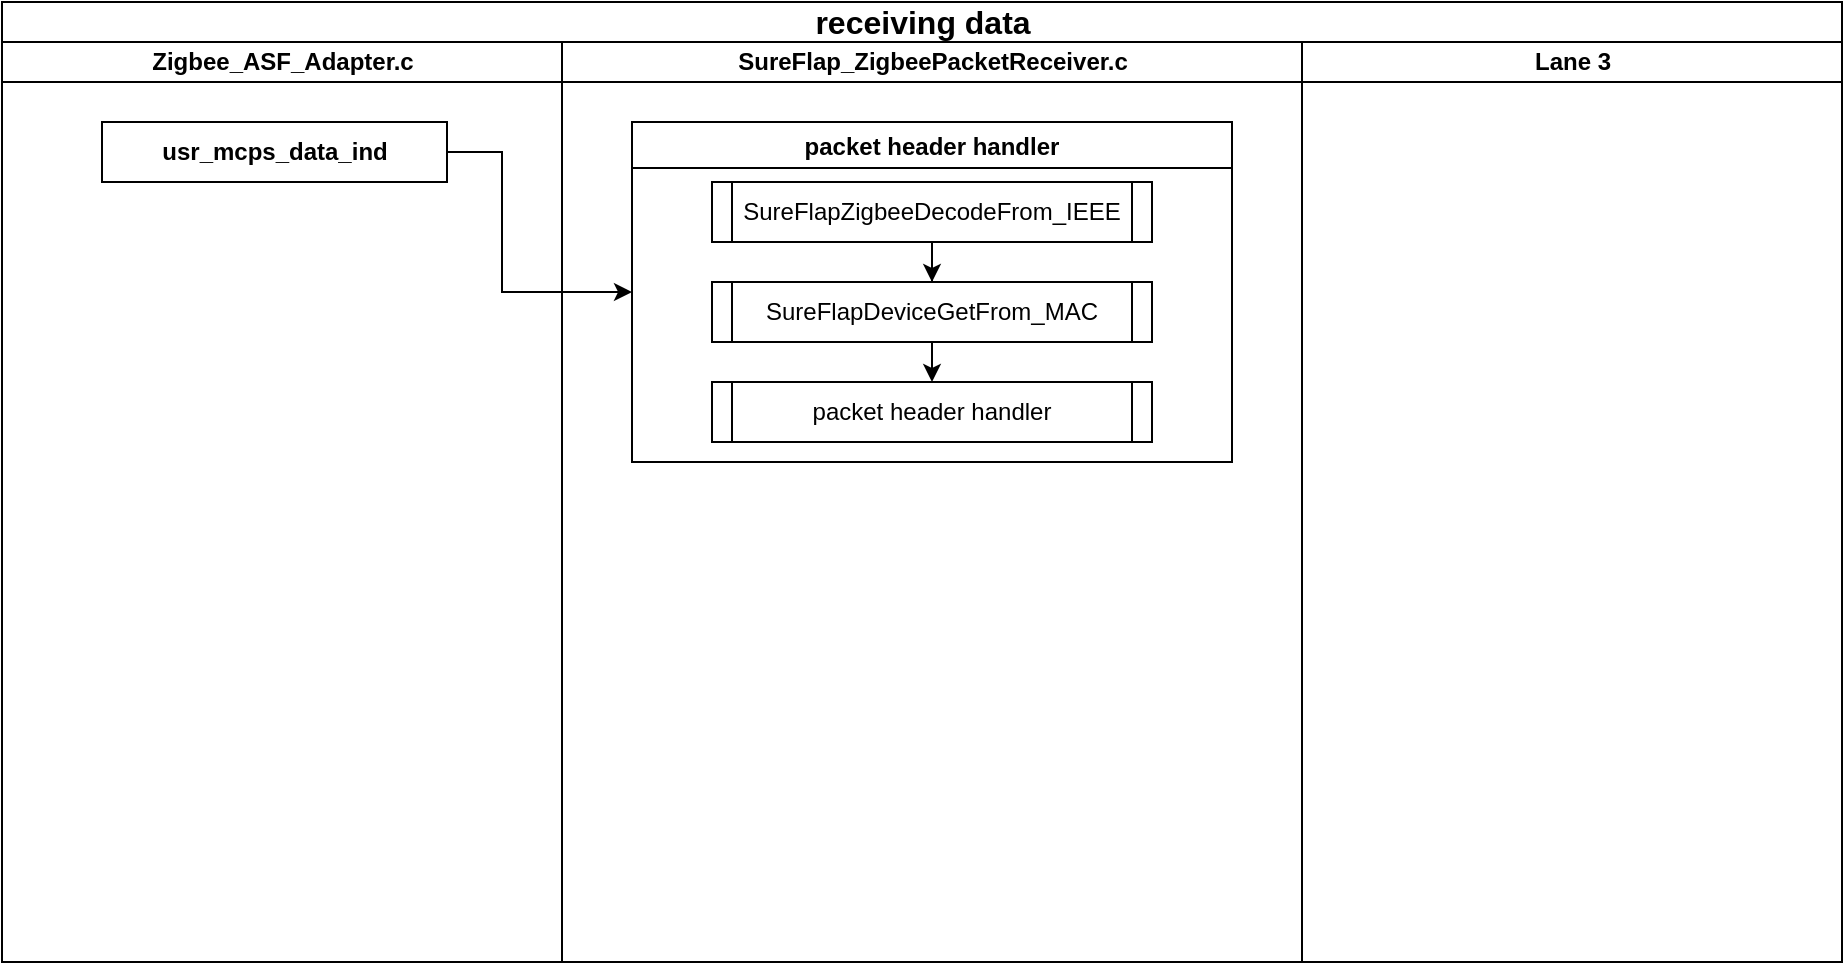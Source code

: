 <mxfile version="20.7.4" type="device" pages="2"><diagram id="hz0d1WRpxtNxz7ka-kJW" name="Страница 1"><mxGraphModel dx="1195" dy="703" grid="1" gridSize="10" guides="1" tooltips="1" connect="1" arrows="1" fold="1" page="1" pageScale="1" pageWidth="1169" pageHeight="827" math="0" shadow="0"><root><mxCell id="0"/><mxCell id="1" parent="0"/><mxCell id="NLGxUwaQ2N48KS4z83yS-17" value="&lt;font style=&quot;font-size: 16px;&quot;&gt;receiving data&lt;/font&gt;" style="swimlane;childLayout=stackLayout;resizeParent=1;resizeParentMax=0;startSize=20;html=1;" vertex="1" parent="1"><mxGeometry x="40" y="30" width="920" height="480" as="geometry"/></mxCell><mxCell id="NLGxUwaQ2N48KS4z83yS-18" value="&lt;span style=&quot;text-align: left;&quot;&gt;Zigbee_ASF_Adapter.c&lt;/span&gt;" style="swimlane;startSize=20;html=1;" vertex="1" parent="NLGxUwaQ2N48KS4z83yS-17"><mxGeometry y="20" width="280" height="460" as="geometry"/></mxCell><mxCell id="NLGxUwaQ2N48KS4z83yS-5" value="&lt;b&gt;usr_mcps_data_ind&lt;/b&gt;" style="rounded=0;whiteSpace=wrap;html=1;verticalAlign=middle;align=center;" vertex="1" parent="NLGxUwaQ2N48KS4z83yS-18"><mxGeometry x="50" y="40" width="172.5" height="30" as="geometry"/></mxCell><mxCell id="NLGxUwaQ2N48KS4z83yS-19" value="SureFlap_ZigbeePacketReceiver.c" style="swimlane;startSize=20;html=1;" vertex="1" parent="NLGxUwaQ2N48KS4z83yS-17"><mxGeometry x="280" y="20" width="370" height="460" as="geometry"/></mxCell><mxCell id="NLGxUwaQ2N48KS4z83yS-34" value="packet header handler" style="swimlane;" vertex="1" parent="NLGxUwaQ2N48KS4z83yS-19"><mxGeometry x="35" y="40" width="300" height="170" as="geometry"><mxRectangle x="20" y="40" width="220" height="30" as="alternateBounds"/></mxGeometry></mxCell><mxCell id="NLGxUwaQ2N48KS4z83yS-22" value="" style="rounded=0;whiteSpace=wrap;html=1;" vertex="1" parent="NLGxUwaQ2N48KS4z83yS-34"><mxGeometry x="40" y="30" width="220" height="30" as="geometry"/></mxCell><mxCell id="NLGxUwaQ2N48KS4z83yS-36" style="edgeStyle=orthogonalEdgeStyle;rounded=0;orthogonalLoop=1;jettySize=auto;html=1;entryX=0.5;entryY=0;entryDx=0;entryDy=0;" edge="1" parent="NLGxUwaQ2N48KS4z83yS-34" source="NLGxUwaQ2N48KS4z83yS-23" target="NLGxUwaQ2N48KS4z83yS-25"><mxGeometry relative="1" as="geometry"/></mxCell><mxCell id="NLGxUwaQ2N48KS4z83yS-23" value="SureFlapZigbeeDecodeFrom_IEEE" style="rounded=0;whiteSpace=wrap;html=1;" vertex="1" parent="NLGxUwaQ2N48KS4z83yS-34"><mxGeometry x="50" y="30" width="200" height="30" as="geometry"/></mxCell><mxCell id="NLGxUwaQ2N48KS4z83yS-24" value="" style="rounded=0;whiteSpace=wrap;html=1;" vertex="1" parent="NLGxUwaQ2N48KS4z83yS-34"><mxGeometry x="40" y="80" width="220" height="30" as="geometry"/></mxCell><mxCell id="NLGxUwaQ2N48KS4z83yS-41" style="edgeStyle=orthogonalEdgeStyle;rounded=0;orthogonalLoop=1;jettySize=auto;html=1;entryX=0.5;entryY=0;entryDx=0;entryDy=0;fontSize=16;" edge="1" parent="NLGxUwaQ2N48KS4z83yS-34" source="NLGxUwaQ2N48KS4z83yS-25"><mxGeometry relative="1" as="geometry"><mxPoint x="150.0" y="130.0" as="targetPoint"/></mxGeometry></mxCell><mxCell id="NLGxUwaQ2N48KS4z83yS-25" value="SureFlapDeviceGetFrom_MAC" style="rounded=0;whiteSpace=wrap;html=1;" vertex="1" parent="NLGxUwaQ2N48KS4z83yS-34"><mxGeometry x="50" y="80" width="200" height="30" as="geometry"/></mxCell><mxCell id="NLGxUwaQ2N48KS4z83yS-44" value="" style="rounded=0;whiteSpace=wrap;html=1;" vertex="1" parent="NLGxUwaQ2N48KS4z83yS-34"><mxGeometry x="40" y="130" width="220" height="30" as="geometry"/></mxCell><mxCell id="NLGxUwaQ2N48KS4z83yS-45" value="packet header handler" style="rounded=0;whiteSpace=wrap;html=1;" vertex="1" parent="NLGxUwaQ2N48KS4z83yS-34"><mxGeometry x="50" y="130" width="200" height="30" as="geometry"/></mxCell><mxCell id="NLGxUwaQ2N48KS4z83yS-20" value="Lane 3" style="swimlane;startSize=20;html=1;" vertex="1" parent="NLGxUwaQ2N48KS4z83yS-17"><mxGeometry x="650" y="20" width="270" height="460" as="geometry"/></mxCell><mxCell id="NLGxUwaQ2N48KS4z83yS-43" style="edgeStyle=orthogonalEdgeStyle;rounded=0;orthogonalLoop=1;jettySize=auto;html=1;entryX=0;entryY=0.5;entryDx=0;entryDy=0;fontSize=16;" edge="1" parent="NLGxUwaQ2N48KS4z83yS-17" source="NLGxUwaQ2N48KS4z83yS-5" target="NLGxUwaQ2N48KS4z83yS-34"><mxGeometry relative="1" as="geometry"><Array as="points"><mxPoint x="250" y="75"/><mxPoint x="250" y="145"/></Array></mxGeometry></mxCell></root></mxGraphModel></diagram><diagram id="K1QV2Haroc2BpVzs5BXZ" name="Страница 2"><mxGraphModel dx="1434" dy="844" grid="1" gridSize="10" guides="1" tooltips="1" connect="1" arrows="1" fold="1" page="1" pageScale="1" pageWidth="1169" pageHeight="827" math="0" shadow="0"><root><mxCell id="0"/><mxCell id="1" parent="0"/></root></mxGraphModel></diagram></mxfile>